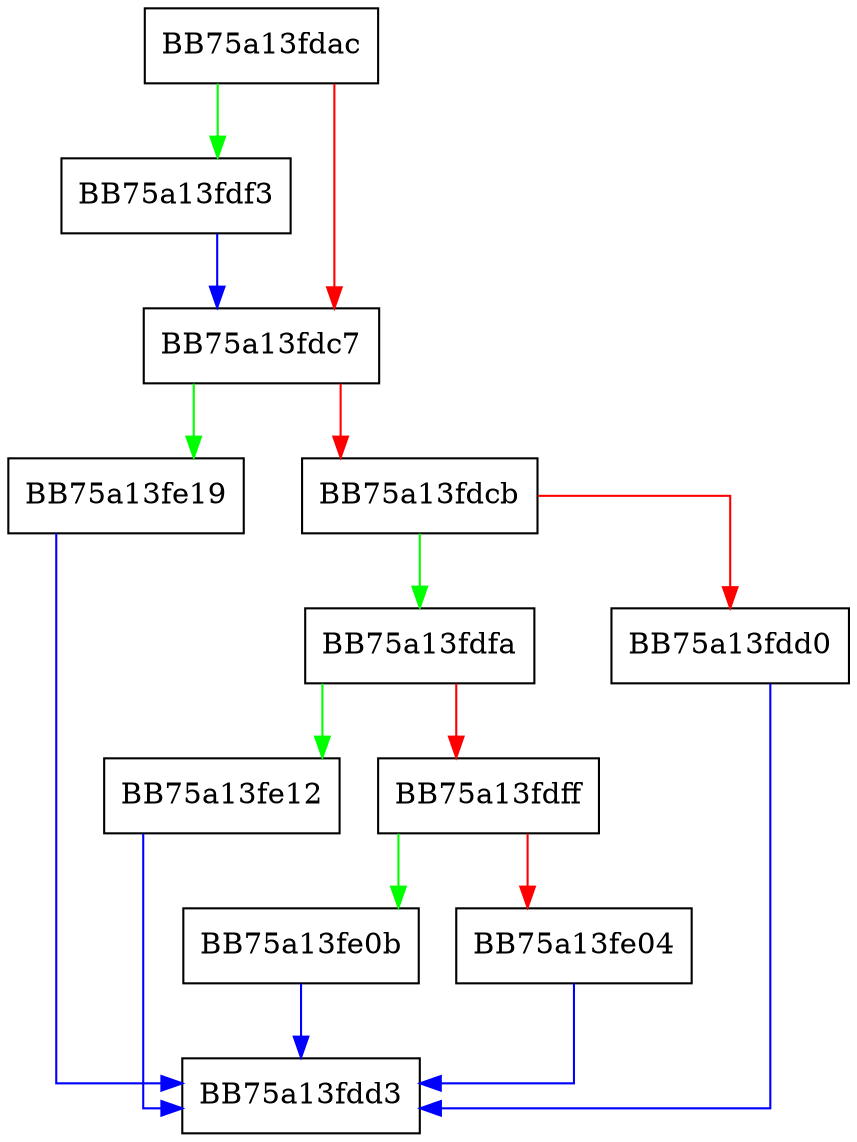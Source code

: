 digraph SetCacheMode {
  node [shape="box"];
  graph [splines=ortho];
  BB75a13fdac -> BB75a13fdf3 [color="green"];
  BB75a13fdac -> BB75a13fdc7 [color="red"];
  BB75a13fdc7 -> BB75a13fe19 [color="green"];
  BB75a13fdc7 -> BB75a13fdcb [color="red"];
  BB75a13fdcb -> BB75a13fdfa [color="green"];
  BB75a13fdcb -> BB75a13fdd0 [color="red"];
  BB75a13fdd0 -> BB75a13fdd3 [color="blue"];
  BB75a13fdf3 -> BB75a13fdc7 [color="blue"];
  BB75a13fdfa -> BB75a13fe12 [color="green"];
  BB75a13fdfa -> BB75a13fdff [color="red"];
  BB75a13fdff -> BB75a13fe0b [color="green"];
  BB75a13fdff -> BB75a13fe04 [color="red"];
  BB75a13fe04 -> BB75a13fdd3 [color="blue"];
  BB75a13fe0b -> BB75a13fdd3 [color="blue"];
  BB75a13fe12 -> BB75a13fdd3 [color="blue"];
  BB75a13fe19 -> BB75a13fdd3 [color="blue"];
}